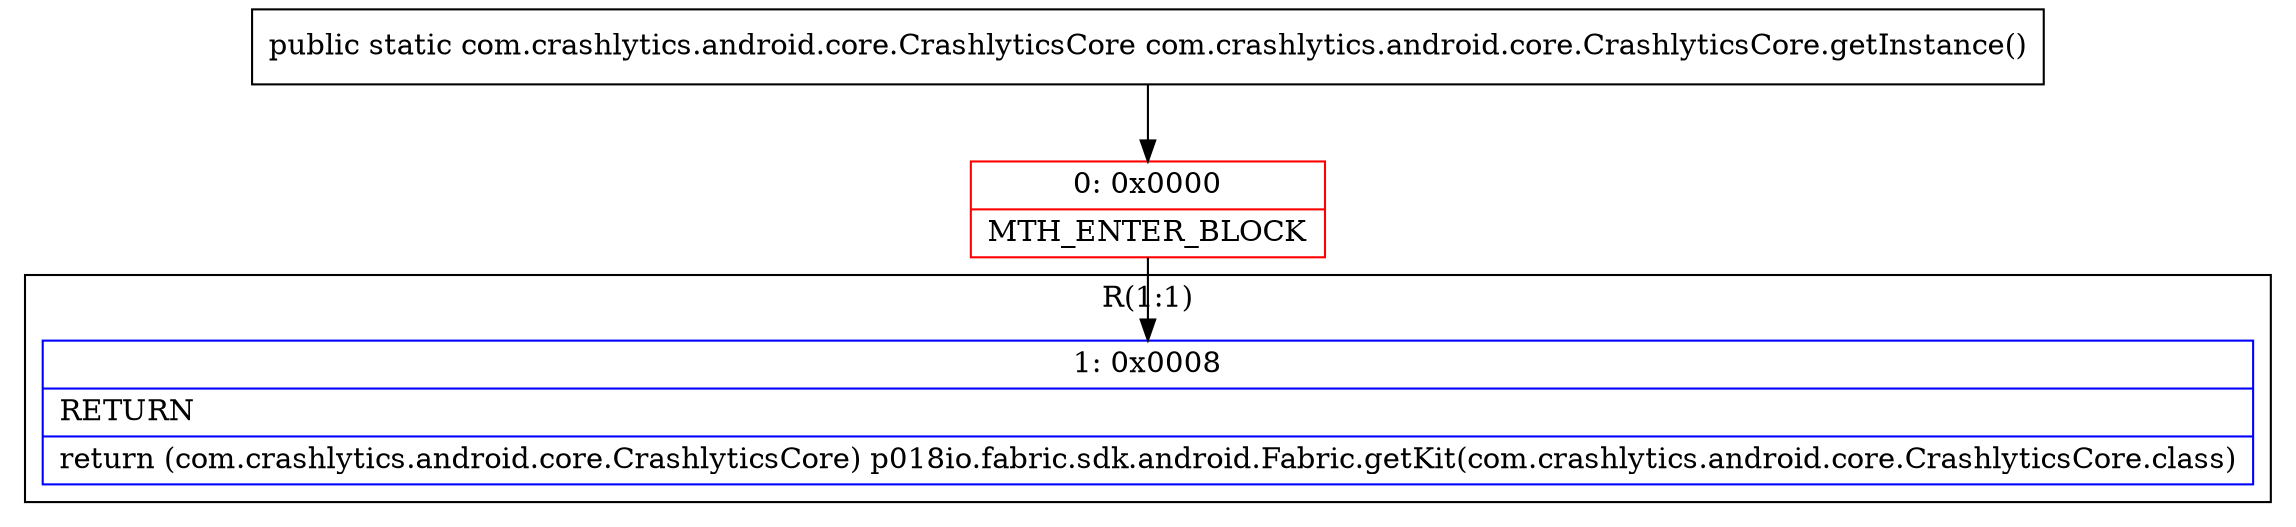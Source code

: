 digraph "CFG forcom.crashlytics.android.core.CrashlyticsCore.getInstance()Lcom\/crashlytics\/android\/core\/CrashlyticsCore;" {
subgraph cluster_Region_1194473403 {
label = "R(1:1)";
node [shape=record,color=blue];
Node_1 [shape=record,label="{1\:\ 0x0008|RETURN\l|return (com.crashlytics.android.core.CrashlyticsCore) p018io.fabric.sdk.android.Fabric.getKit(com.crashlytics.android.core.CrashlyticsCore.class)\l}"];
}
Node_0 [shape=record,color=red,label="{0\:\ 0x0000|MTH_ENTER_BLOCK\l}"];
MethodNode[shape=record,label="{public static com.crashlytics.android.core.CrashlyticsCore com.crashlytics.android.core.CrashlyticsCore.getInstance() }"];
MethodNode -> Node_0;
Node_0 -> Node_1;
}

